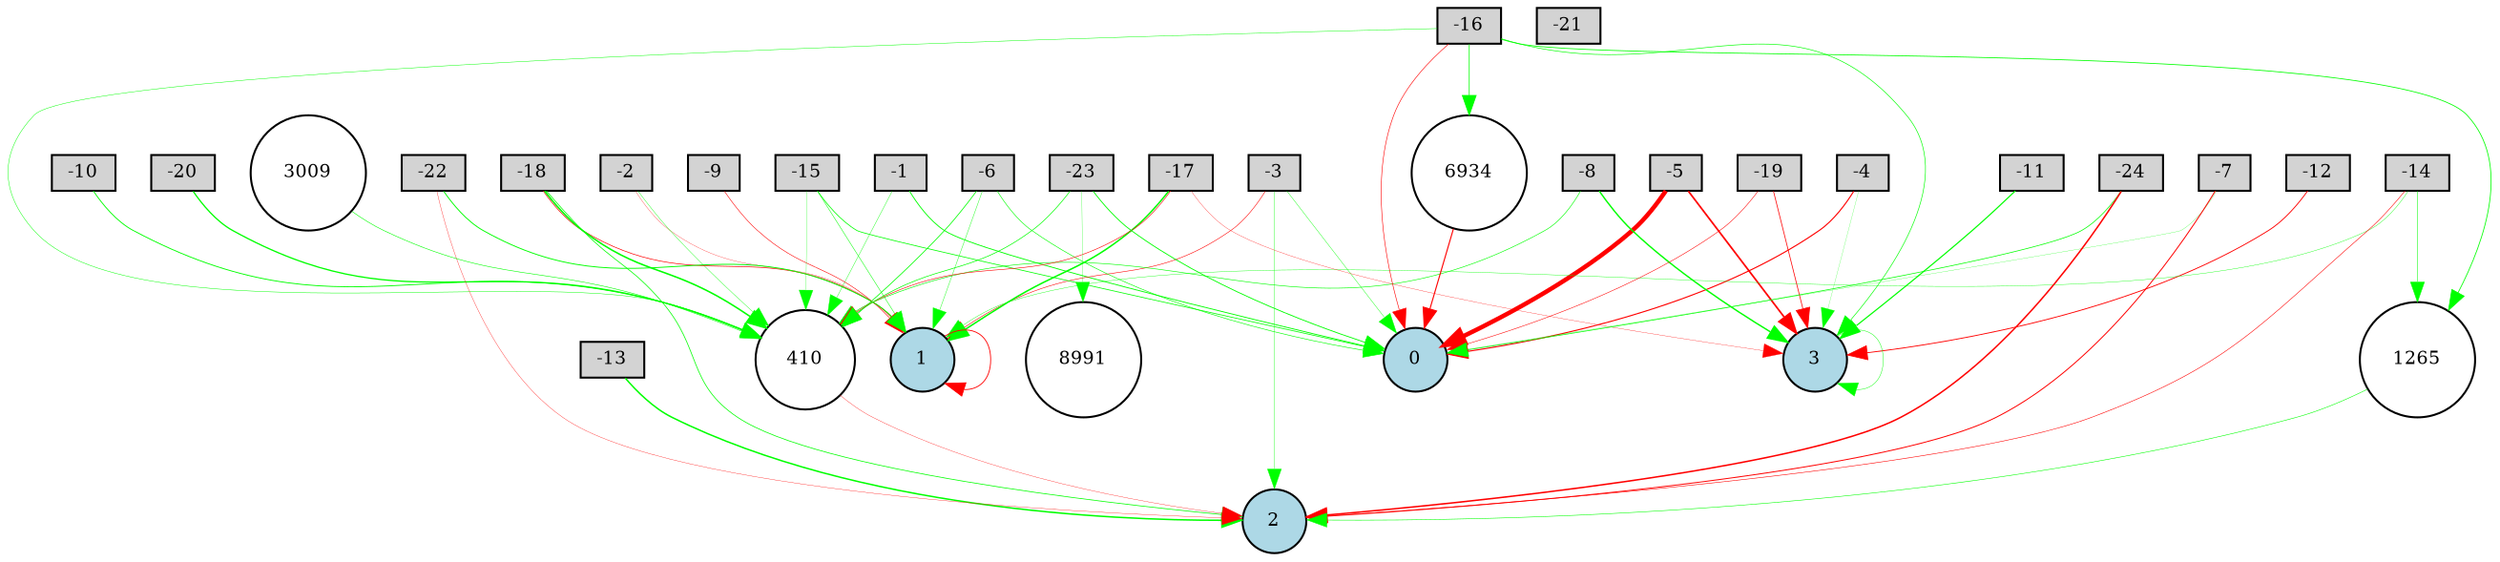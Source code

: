 digraph {
	node [fontsize=9 height=0.2 shape=circle width=0.2]
	-1 [fillcolor=lightgray shape=box style=filled]
	-2 [fillcolor=lightgray shape=box style=filled]
	-3 [fillcolor=lightgray shape=box style=filled]
	-4 [fillcolor=lightgray shape=box style=filled]
	-5 [fillcolor=lightgray shape=box style=filled]
	-6 [fillcolor=lightgray shape=box style=filled]
	-7 [fillcolor=lightgray shape=box style=filled]
	-8 [fillcolor=lightgray shape=box style=filled]
	-9 [fillcolor=lightgray shape=box style=filled]
	-10 [fillcolor=lightgray shape=box style=filled]
	-11 [fillcolor=lightgray shape=box style=filled]
	-12 [fillcolor=lightgray shape=box style=filled]
	-13 [fillcolor=lightgray shape=box style=filled]
	-14 [fillcolor=lightgray shape=box style=filled]
	-15 [fillcolor=lightgray shape=box style=filled]
	-16 [fillcolor=lightgray shape=box style=filled]
	-17 [fillcolor=lightgray shape=box style=filled]
	-18 [fillcolor=lightgray shape=box style=filled]
	-19 [fillcolor=lightgray shape=box style=filled]
	-20 [fillcolor=lightgray shape=box style=filled]
	-21 [fillcolor=lightgray shape=box style=filled]
	-22 [fillcolor=lightgray shape=box style=filled]
	-23 [fillcolor=lightgray shape=box style=filled]
	-24 [fillcolor=lightgray shape=box style=filled]
	0 [fillcolor=lightblue style=filled]
	1 [fillcolor=lightblue style=filled]
	2 [fillcolor=lightblue style=filled]
	3 [fillcolor=lightblue style=filled]
	3009 [fillcolor=white style=filled]
	1265 [fillcolor=white style=filled]
	6934 [fillcolor=white style=filled]
	410 [fillcolor=white style=filled]
	8991 [fillcolor=white style=filled]
	-23 -> 0 [color=green penwidth=0.4240971265301735 style=solid]
	-24 -> 0 [color=green penwidth=0.3534814013151507 style=solid]
	-15 -> 410 [color=green penwidth=0.13604217976046057 style=solid]
	-1 -> 0 [color=green penwidth=0.4303357569199643 style=solid]
	-19 -> 3 [color=red penwidth=0.3690045588689358 style=solid]
	-16 -> 3 [color=green penwidth=0.315571471842663 style=solid]
	-17 -> 3 [color=red penwidth=0.142520151520412 style=solid]
	-14 -> 1265 [color=green penwidth=0.25614051987028186 style=solid]
	410 -> 2 [color=red penwidth=0.15789594472171092 style=solid]
	-18 -> 1 [color=red penwidth=0.3275779851861523 style=solid]
	-17 -> 1 [color=green penwidth=0.7537924219757149 style=solid]
	-2 -> 1 [color=red penwidth=0.13504965822653547 style=solid]
	-18 -> 410 [color=green penwidth=0.763111825367415 style=solid]
	3 -> 3 [color=green penwidth=0.21415924663121555 style=solid]
	-14 -> 2 [color=red penwidth=0.271954918181742 style=solid]
	-6 -> 0 [color=green penwidth=0.2951130235787087 style=solid]
	-15 -> 1 [color=green penwidth=0.24398087999108697 style=solid]
	-4 -> 3 [color=green penwidth=0.10360295934592319 style=solid]
	6934 -> 0 [color=red penwidth=0.5451544047613179 style=solid]
	-13 -> 2 [color=green penwidth=0.7395975980963155 style=solid]
	-16 -> 0 [color=red penwidth=0.2907321363322223 style=solid]
	-3 -> 2 [color=green penwidth=0.17862936891368741 style=solid]
	-16 -> 410 [color=green penwidth=0.22475614465519833 style=solid]
	-22 -> 1 [color=green penwidth=0.4515303131612669 style=solid]
	-23 -> 8991 [color=green penwidth=0.13584183976419162 style=solid]
	-18 -> 2 [color=green penwidth=0.3607667946414652 style=solid]
	1 -> 1 [color=red penwidth=0.42108520163225904 style=solid]
	-5 -> 0 [color=red penwidth=2.228120650933661 style=solid]
	-16 -> 1265 [color=green penwidth=0.3900054486663168 style=solid]
	-6 -> 1 [color=green penwidth=0.1984020630796473 style=solid]
	-24 -> 2 [color=red penwidth=0.7499465615304804 style=solid]
	3009 -> 410 [color=green penwidth=0.2743583397744757 style=solid]
	-15 -> 0 [color=green penwidth=0.37019061615672466 style=solid]
	-9 -> 1 [color=red penwidth=0.27014781096277474 style=solid]
	-11 -> 3 [color=green penwidth=0.586644009325325 style=solid]
	-3 -> 1 [color=red penwidth=0.26892791860424625 style=solid]
	-8 -> 3 [color=green penwidth=0.7044893372561926 style=solid]
	-1 -> 410 [color=green penwidth=0.19238359003185238 style=solid]
	-4 -> 0 [color=red penwidth=0.5421158769078283 style=solid]
	-7 -> 2 [color=red penwidth=0.4774241361688665 style=solid]
	-5 -> 3 [color=red penwidth=0.8502389126897046 style=solid]
	-19 -> 0 [color=red penwidth=0.25950942838518154 style=solid]
	-22 -> 2 [color=red penwidth=0.16142165385404744 style=solid]
	-23 -> 410 [color=green penwidth=0.3350477055699717 style=solid]
	1265 -> 2 [color=green penwidth=0.265656163167842 style=solid]
	-2 -> 410 [color=green penwidth=0.18640920543862965 style=solid]
	-12 -> 3 [color=red penwidth=0.43728426065955217 style=solid]
	-16 -> 6934 [color=green penwidth=0.37750426066493514 style=solid]
	-10 -> 410 [color=green penwidth=0.4379186048963639 style=solid]
	-7 -> 0 [color=green penwidth=0.11701129306512026 style=solid]
	-3 -> 0 [color=green penwidth=0.19447511850829952 style=solid]
	-20 -> 410 [color=green penwidth=0.6367107631370535 style=solid]
	-14 -> 1 [color=green penwidth=0.1834814784743914 style=solid]
	-8 -> 410 [color=green penwidth=0.29543270977516867 style=solid]
	-6 -> 410 [color=green penwidth=0.37445789578678124 style=solid]
	-17 -> 410 [color=red penwidth=0.2815306890685222 style=solid]
}

